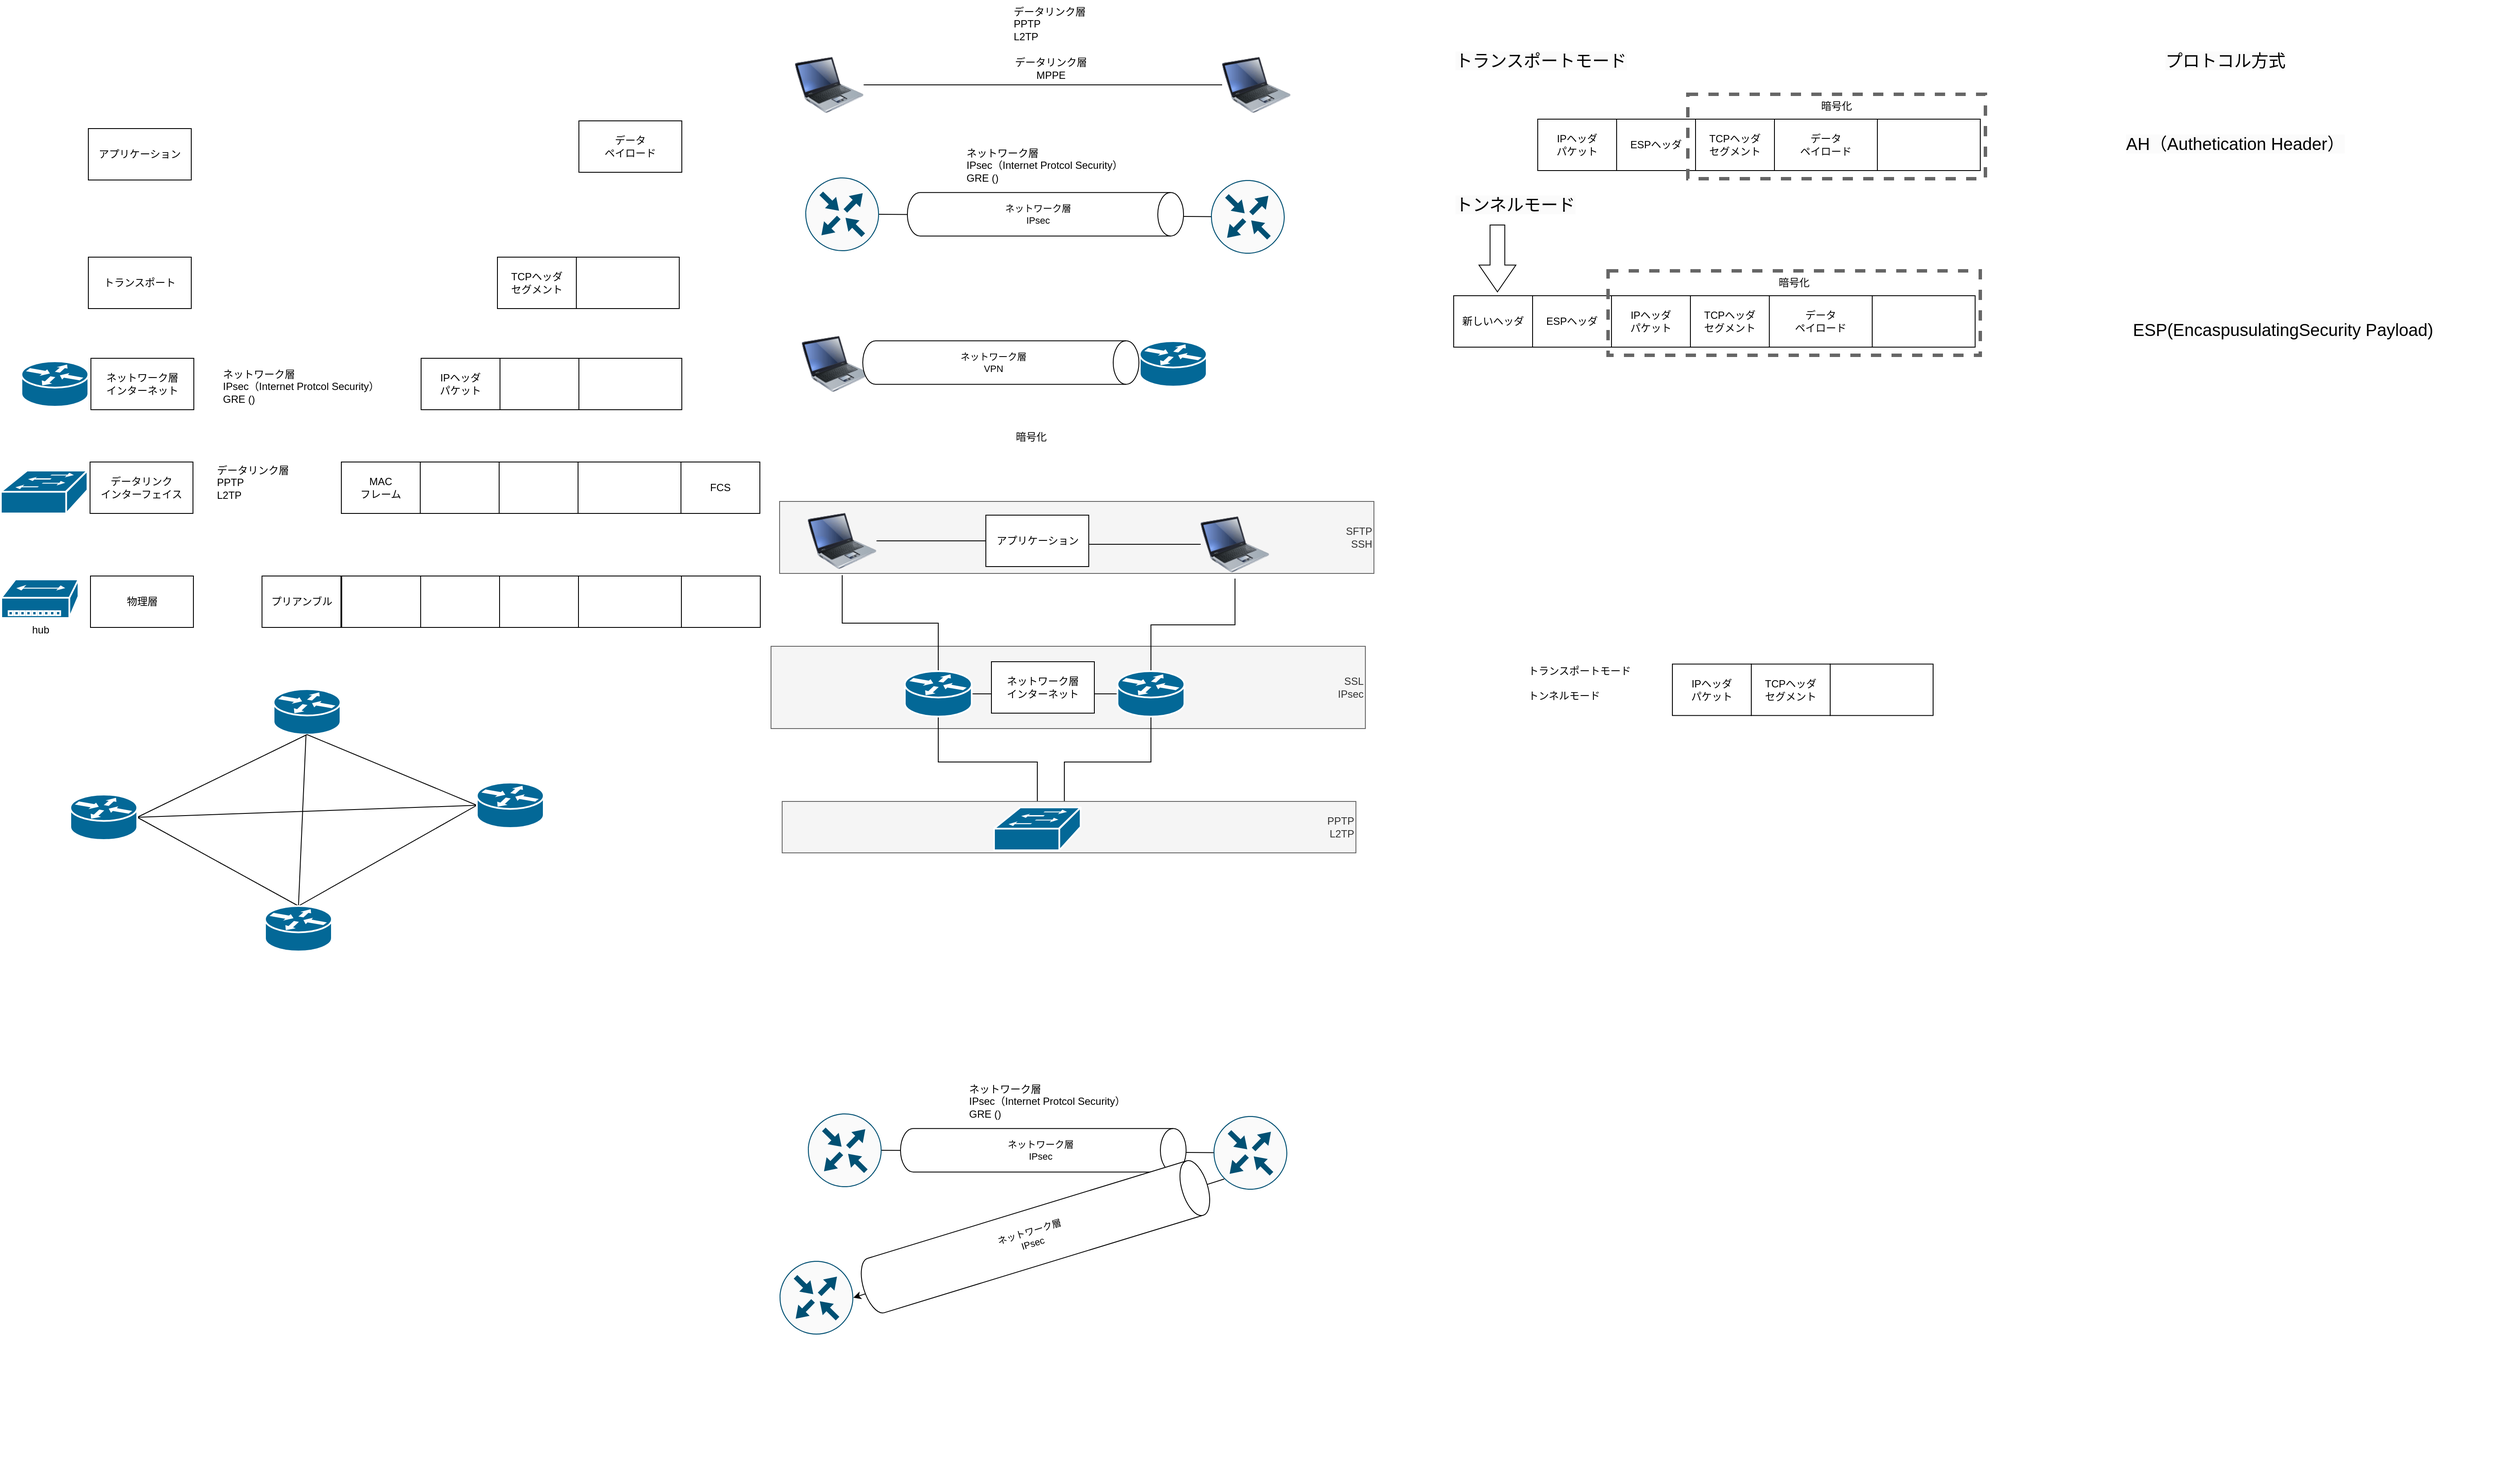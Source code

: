 <mxfile version="21.7.4" type="github">
  <diagram name="ページ1" id="dT8lKvFCBUrScKRdb4rl">
    <mxGraphModel dx="2842" dy="1043" grid="0" gridSize="10" guides="1" tooltips="1" connect="1" arrows="1" fold="1" page="1" pageScale="1" pageWidth="827" pageHeight="1169" math="0" shadow="0">
      <root>
        <mxCell id="0" />
        <mxCell id="1" parent="0" />
        <mxCell id="yY2GGmouGdZw-M5n04Jn-40" value="SFTP&lt;br&gt;SSH" style="whiteSpace=wrap;html=1;fillColor=#f5f5f5;fontColor=#333333;strokeColor=#666666;align=right;" parent="1" vertex="1">
          <mxGeometry x="113" y="607" width="693" height="84" as="geometry" />
        </mxCell>
        <mxCell id="yY2GGmouGdZw-M5n04Jn-41" value="SSL&lt;br&gt;IPsec" style="whiteSpace=wrap;html=1;align=right;fillColor=#f5f5f5;fontColor=#333333;strokeColor=#666666;" parent="1" vertex="1">
          <mxGeometry x="103" y="776" width="693" height="96" as="geometry" />
        </mxCell>
        <mxCell id="H7sqoX2Ojq_gLP6LzIEQ-5" style="rounded=0;orthogonalLoop=1;jettySize=auto;html=1;exitX=1;exitY=0.5;exitDx=0;exitDy=0;endArrow=none;endFill=0;" parent="1" source="H7sqoX2Ojq_gLP6LzIEQ-2" target="H7sqoX2Ojq_gLP6LzIEQ-3" edge="1">
          <mxGeometry relative="1" as="geometry" />
        </mxCell>
        <mxCell id="H7sqoX2Ojq_gLP6LzIEQ-2" value="" style="image;html=1;image=img/lib/clip_art/computers/Laptop_128x128.png" parent="1" vertex="1">
          <mxGeometry x="131" y="81" width="80" height="80" as="geometry" />
        </mxCell>
        <mxCell id="H7sqoX2Ojq_gLP6LzIEQ-3" value="" style="image;html=1;image=img/lib/clip_art/computers/Laptop_128x128.png" parent="1" vertex="1">
          <mxGeometry x="629" y="81" width="80" height="80" as="geometry" />
        </mxCell>
        <mxCell id="H7sqoX2Ojq_gLP6LzIEQ-10" style="edgeStyle=none;shape=connector;rounded=0;orthogonalLoop=1;jettySize=auto;html=1;exitX=1;exitY=0.5;exitDx=0;exitDy=0;exitPerimeter=0;labelBackgroundColor=default;strokeColor=default;fontFamily=Helvetica;fontSize=11;fontColor=default;endArrow=none;endFill=0;" parent="1" source="H7sqoX2Ojq_gLP6LzIEQ-7" target="H7sqoX2Ojq_gLP6LzIEQ-9" edge="1">
          <mxGeometry relative="1" as="geometry" />
        </mxCell>
        <mxCell id="H7sqoX2Ojq_gLP6LzIEQ-7" value="" style="sketch=0;points=[[0.5,0,0],[1,0.5,0],[0.5,1,0],[0,0.5,0],[0.145,0.145,0],[0.856,0.145,0],[0.855,0.856,0],[0.145,0.855,0]];verticalLabelPosition=bottom;html=1;verticalAlign=top;aspect=fixed;align=center;pointerEvents=1;shape=mxgraph.cisco19.rect;prIcon=router;fillColor=#FAFAFA;strokeColor=#005073;fontFamily=Helvetica;fontSize=11;fontColor=default;" parent="1" vertex="1">
          <mxGeometry x="143" y="229" width="86" height="86" as="geometry" />
        </mxCell>
        <mxCell id="H7sqoX2Ojq_gLP6LzIEQ-9" value="" style="sketch=0;points=[[0.5,0,0],[1,0.5,0],[0.5,1,0],[0,0.5,0],[0.145,0.145,0],[0.856,0.145,0],[0.855,0.856,0],[0.145,0.855,0]];verticalLabelPosition=bottom;html=1;verticalAlign=top;aspect=fixed;align=center;pointerEvents=1;shape=mxgraph.cisco19.rect;prIcon=router;fillColor=#FAFAFA;strokeColor=#005073;fontFamily=Helvetica;fontSize=11;fontColor=default;" parent="1" vertex="1">
          <mxGeometry x="616" y="232" width="86" height="86" as="geometry" />
        </mxCell>
        <mxCell id="6HCTai23pFKR4svxLffy-1" value="トランスポートモード&lt;br&gt;&lt;br&gt;トンネルモード&lt;br&gt;" style="text;html=1;align=left;verticalAlign=middle;resizable=0;points=[];autosize=1;strokeColor=none;fillColor=none;" parent="1" vertex="1">
          <mxGeometry x="984" y="791.25" width="138" height="55" as="geometry" />
        </mxCell>
        <mxCell id="6HCTai23pFKR4svxLffy-2" value="データリンク層&lt;br&gt;PPTP&lt;br&gt;L2TP" style="text;html=1;align=left;verticalAlign=middle;resizable=0;points=[];autosize=1;strokeColor=none;fillColor=none;" parent="1" vertex="1">
          <mxGeometry x="-545" y="557" width="102" height="55" as="geometry" />
        </mxCell>
        <mxCell id="6HCTai23pFKR4svxLffy-3" value="ネットワーク層&lt;br&gt;IPsec（Internet Protcol Security）&lt;br&gt;GRE ()" style="text;html=1;align=left;verticalAlign=middle;resizable=0;points=[];autosize=1;strokeColor=none;fillColor=none;" parent="1" vertex="1">
          <mxGeometry x="-538" y="445" width="200" height="55" as="geometry" />
        </mxCell>
        <mxCell id="6HCTai23pFKR4svxLffy-6" value="データリンク層&lt;br&gt;MPPE" style="text;html=1;align=center;verticalAlign=middle;resizable=0;points=[];autosize=1;strokeColor=none;fillColor=none;" parent="1" vertex="1">
          <mxGeometry x="378" y="81" width="102" height="41" as="geometry" />
        </mxCell>
        <mxCell id="6HCTai23pFKR4svxLffy-9" value="" style="group" parent="1" vertex="1" connectable="0">
          <mxGeometry x="287" y="242" width="272" height="60" as="geometry" />
        </mxCell>
        <mxCell id="6HCTai23pFKR4svxLffy-7" value="" style="shape=cylinder3;whiteSpace=wrap;html=1;boundedLbl=1;backgroundOutline=1;size=15;rotation=90;" parent="6HCTai23pFKR4svxLffy-9" vertex="1">
          <mxGeometry x="110.658" y="-131" width="50.683" height="322" as="geometry" />
        </mxCell>
        <mxCell id="6HCTai23pFKR4svxLffy-8" value="ネットワーク層&lt;br&gt;IPsec" style="edgeLabel;html=1;align=center;verticalAlign=middle;resizable=0;points=[];fontSize=11;fontFamily=Helvetica;fontColor=default;" parent="6HCTai23pFKR4svxLffy-9" vertex="1" connectable="0">
          <mxGeometry x="126.708" y="30" as="geometry" />
        </mxCell>
        <mxCell id="6HCTai23pFKR4svxLffy-10" value="" style="image;html=1;image=img/lib/clip_art/computers/Laptop_128x128.png" parent="1" vertex="1">
          <mxGeometry x="139" y="406.5" width="80" height="80" as="geometry" />
        </mxCell>
        <mxCell id="6HCTai23pFKR4svxLffy-14" value="" style="shape=mxgraph.cisco.routers.router;sketch=0;html=1;pointerEvents=1;dashed=0;fillColor=#036897;strokeColor=#ffffff;strokeWidth=2;verticalLabelPosition=bottom;verticalAlign=top;align=center;outlineConnect=0;fontFamily=Helvetica;fontSize=11;fontColor=default;" parent="1" vertex="1">
          <mxGeometry x="533" y="420" width="78" height="53" as="geometry" />
        </mxCell>
        <mxCell id="6HCTai23pFKR4svxLffy-16" value="" style="group" parent="1" vertex="1" connectable="0">
          <mxGeometry x="235" y="415" width="272" height="60" as="geometry" />
        </mxCell>
        <mxCell id="6HCTai23pFKR4svxLffy-17" value="" style="shape=cylinder3;whiteSpace=wrap;html=1;boundedLbl=1;backgroundOutline=1;size=15;rotation=90;" parent="6HCTai23pFKR4svxLffy-16" vertex="1">
          <mxGeometry x="110.658" y="-131" width="50.683" height="322" as="geometry" />
        </mxCell>
        <mxCell id="6HCTai23pFKR4svxLffy-18" value="ネットワーク層&lt;br&gt;VPN" style="edgeLabel;html=1;align=center;verticalAlign=middle;resizable=0;points=[];fontSize=11;fontFamily=Helvetica;fontColor=default;" parent="6HCTai23pFKR4svxLffy-16" vertex="1" connectable="0">
          <mxGeometry x="126.708" y="30" as="geometry" />
        </mxCell>
        <mxCell id="iN7foIdZGMYLOi0Fs2he-1" value="" style="shape=mxgraph.cisco.routers.router;sketch=0;html=1;pointerEvents=1;dashed=0;fillColor=#036897;strokeColor=#ffffff;strokeWidth=2;verticalLabelPosition=bottom;verticalAlign=top;align=center;outlineConnect=0;fontFamily=Helvetica;fontSize=11;fontColor=default;" parent="1" vertex="1">
          <mxGeometry x="-477" y="826" width="78" height="53" as="geometry" />
        </mxCell>
        <mxCell id="iN7foIdZGMYLOi0Fs2he-5" style="rounded=0;orthogonalLoop=1;jettySize=auto;html=1;exitX=1;exitY=0.5;exitDx=0;exitDy=0;exitPerimeter=0;endArrow=none;endFill=0;entryX=0.5;entryY=1;entryDx=0;entryDy=0;entryPerimeter=0;" parent="1" source="iN7foIdZGMYLOi0Fs2he-2" target="iN7foIdZGMYLOi0Fs2he-1" edge="1">
          <mxGeometry relative="1" as="geometry" />
        </mxCell>
        <mxCell id="iN7foIdZGMYLOi0Fs2he-7" style="edgeStyle=none;shape=connector;rounded=0;orthogonalLoop=1;jettySize=auto;html=1;exitX=1;exitY=0.5;exitDx=0;exitDy=0;exitPerimeter=0;entryX=0.5;entryY=0;entryDx=0;entryDy=0;entryPerimeter=0;labelBackgroundColor=default;strokeColor=default;fontFamily=Helvetica;fontSize=11;fontColor=default;endArrow=none;endFill=0;" parent="1" source="iN7foIdZGMYLOi0Fs2he-2" target="iN7foIdZGMYLOi0Fs2he-4" edge="1">
          <mxGeometry relative="1" as="geometry" />
        </mxCell>
        <mxCell id="iN7foIdZGMYLOi0Fs2he-9" style="edgeStyle=none;shape=connector;rounded=0;orthogonalLoop=1;jettySize=auto;html=1;exitX=1;exitY=0.5;exitDx=0;exitDy=0;exitPerimeter=0;entryX=0;entryY=0.5;entryDx=0;entryDy=0;entryPerimeter=0;labelBackgroundColor=default;strokeColor=default;fontFamily=Helvetica;fontSize=11;fontColor=default;endArrow=none;endFill=0;" parent="1" source="iN7foIdZGMYLOi0Fs2he-2" target="iN7foIdZGMYLOi0Fs2he-3" edge="1">
          <mxGeometry relative="1" as="geometry" />
        </mxCell>
        <mxCell id="iN7foIdZGMYLOi0Fs2he-2" value="" style="shape=mxgraph.cisco.routers.router;sketch=0;html=1;pointerEvents=1;dashed=0;fillColor=#036897;strokeColor=#ffffff;strokeWidth=2;verticalLabelPosition=bottom;verticalAlign=top;align=center;outlineConnect=0;fontFamily=Helvetica;fontSize=11;fontColor=default;" parent="1" vertex="1">
          <mxGeometry x="-714" y="949" width="78" height="53" as="geometry" />
        </mxCell>
        <mxCell id="iN7foIdZGMYLOi0Fs2he-10" style="edgeStyle=none;shape=connector;rounded=0;orthogonalLoop=1;jettySize=auto;html=1;exitX=0;exitY=0.5;exitDx=0;exitDy=0;exitPerimeter=0;entryX=0.5;entryY=1;entryDx=0;entryDy=0;entryPerimeter=0;labelBackgroundColor=default;strokeColor=default;fontFamily=Helvetica;fontSize=11;fontColor=default;endArrow=none;endFill=0;" parent="1" source="iN7foIdZGMYLOi0Fs2he-3" target="iN7foIdZGMYLOi0Fs2he-1" edge="1">
          <mxGeometry relative="1" as="geometry" />
        </mxCell>
        <mxCell id="iN7foIdZGMYLOi0Fs2he-11" style="edgeStyle=none;shape=connector;rounded=0;orthogonalLoop=1;jettySize=auto;html=1;exitX=0;exitY=0.5;exitDx=0;exitDy=0;exitPerimeter=0;entryX=0.5;entryY=0;entryDx=0;entryDy=0;entryPerimeter=0;labelBackgroundColor=default;strokeColor=default;fontFamily=Helvetica;fontSize=11;fontColor=default;endArrow=none;endFill=0;" parent="1" source="iN7foIdZGMYLOi0Fs2he-3" target="iN7foIdZGMYLOi0Fs2he-4" edge="1">
          <mxGeometry relative="1" as="geometry" />
        </mxCell>
        <mxCell id="iN7foIdZGMYLOi0Fs2he-3" value="" style="shape=mxgraph.cisco.routers.router;sketch=0;html=1;pointerEvents=1;dashed=0;fillColor=#036897;strokeColor=#ffffff;strokeWidth=2;verticalLabelPosition=bottom;verticalAlign=top;align=center;outlineConnect=0;fontFamily=Helvetica;fontSize=11;fontColor=default;" parent="1" vertex="1">
          <mxGeometry x="-240" y="935" width="78" height="53" as="geometry" />
        </mxCell>
        <mxCell id="iN7foIdZGMYLOi0Fs2he-12" style="edgeStyle=none;shape=connector;rounded=0;orthogonalLoop=1;jettySize=auto;html=1;exitX=0.5;exitY=0;exitDx=0;exitDy=0;exitPerimeter=0;labelBackgroundColor=default;strokeColor=default;fontFamily=Helvetica;fontSize=11;fontColor=default;endArrow=none;endFill=0;" parent="1" source="iN7foIdZGMYLOi0Fs2he-4" target="iN7foIdZGMYLOi0Fs2he-1" edge="1">
          <mxGeometry relative="1" as="geometry" />
        </mxCell>
        <mxCell id="iN7foIdZGMYLOi0Fs2he-4" value="" style="shape=mxgraph.cisco.routers.router;sketch=0;html=1;pointerEvents=1;dashed=0;fillColor=#036897;strokeColor=#ffffff;strokeWidth=2;verticalLabelPosition=bottom;verticalAlign=top;align=center;outlineConnect=0;fontFamily=Helvetica;fontSize=11;fontColor=default;" parent="1" vertex="1">
          <mxGeometry x="-487" y="1079" width="78" height="53" as="geometry" />
        </mxCell>
        <mxCell id="yY2GGmouGdZw-M5n04Jn-1" value="暗号化" style="text;html=1;align=center;verticalAlign=middle;resizable=0;points=[];autosize=1;strokeColor=none;fillColor=none;" parent="1" vertex="1">
          <mxGeometry x="379" y="519" width="54" height="26" as="geometry" />
        </mxCell>
        <mxCell id="yY2GGmouGdZw-M5n04Jn-2" value="データ&lt;br&gt;ペイロード" style="whiteSpace=wrap;html=1;" parent="1" vertex="1">
          <mxGeometry x="-121" y="163" width="120" height="60" as="geometry" />
        </mxCell>
        <mxCell id="yY2GGmouGdZw-M5n04Jn-3" value="" style="whiteSpace=wrap;html=1;" parent="1" vertex="1">
          <mxGeometry x="-124" y="322" width="120" height="60" as="geometry" />
        </mxCell>
        <mxCell id="yY2GGmouGdZw-M5n04Jn-4" value="TCPヘッダ&lt;br&gt;セグメント" style="whiteSpace=wrap;html=1;" parent="1" vertex="1">
          <mxGeometry x="-216" y="322" width="92" height="60" as="geometry" />
        </mxCell>
        <mxCell id="yY2GGmouGdZw-M5n04Jn-5" value="" style="whiteSpace=wrap;html=1;" parent="1" vertex="1">
          <mxGeometry x="-213" y="440" width="92" height="60" as="geometry" />
        </mxCell>
        <mxCell id="yY2GGmouGdZw-M5n04Jn-6" value="" style="whiteSpace=wrap;html=1;" parent="1" vertex="1">
          <mxGeometry x="-121" y="440" width="120" height="60" as="geometry" />
        </mxCell>
        <mxCell id="yY2GGmouGdZw-M5n04Jn-7" value="IPヘッダ&lt;br&gt;パケット" style="whiteSpace=wrap;html=1;" parent="1" vertex="1">
          <mxGeometry x="-305" y="440" width="92" height="60" as="geometry" />
        </mxCell>
        <mxCell id="yY2GGmouGdZw-M5n04Jn-8" value="" style="whiteSpace=wrap;html=1;" parent="1" vertex="1">
          <mxGeometry x="-122" y="561" width="120" height="60" as="geometry" />
        </mxCell>
        <mxCell id="yY2GGmouGdZw-M5n04Jn-9" value="" style="whiteSpace=wrap;html=1;" parent="1" vertex="1">
          <mxGeometry x="-214" y="561" width="92" height="60" as="geometry" />
        </mxCell>
        <mxCell id="yY2GGmouGdZw-M5n04Jn-10" value="" style="whiteSpace=wrap;html=1;" parent="1" vertex="1">
          <mxGeometry x="-306" y="561" width="92" height="60" as="geometry" />
        </mxCell>
        <mxCell id="yY2GGmouGdZw-M5n04Jn-11" value="FCS" style="whiteSpace=wrap;html=1;" parent="1" vertex="1">
          <mxGeometry x="-2" y="561" width="92" height="60" as="geometry" />
        </mxCell>
        <mxCell id="yY2GGmouGdZw-M5n04Jn-12" value="アプリケーション" style="whiteSpace=wrap;html=1;" parent="1" vertex="1">
          <mxGeometry x="-693" y="172" width="120" height="60" as="geometry" />
        </mxCell>
        <mxCell id="yY2GGmouGdZw-M5n04Jn-13" value="トランスポート" style="whiteSpace=wrap;html=1;" parent="1" vertex="1">
          <mxGeometry x="-693" y="322" width="120" height="60" as="geometry" />
        </mxCell>
        <mxCell id="yY2GGmouGdZw-M5n04Jn-14" value="ネットワーク層&lt;br&gt;インターネット" style="whiteSpace=wrap;html=1;" parent="1" vertex="1">
          <mxGeometry x="-690" y="440" width="120" height="60" as="geometry" />
        </mxCell>
        <mxCell id="yY2GGmouGdZw-M5n04Jn-15" value="データリンク&lt;br&gt;インターフェイス" style="whiteSpace=wrap;html=1;" parent="1" vertex="1">
          <mxGeometry x="-691" y="561" width="120" height="60" as="geometry" />
        </mxCell>
        <mxCell id="yY2GGmouGdZw-M5n04Jn-16" value="" style="shape=mxgraph.cisco.routers.router;sketch=0;html=1;pointerEvents=1;dashed=0;fillColor=#036897;strokeColor=#ffffff;strokeWidth=2;verticalLabelPosition=bottom;verticalAlign=top;align=center;outlineConnect=0;fontFamily=Helvetica;fontSize=11;fontColor=default;" parent="1" vertex="1">
          <mxGeometry x="-771" y="443.5" width="78" height="53" as="geometry" />
        </mxCell>
        <mxCell id="yY2GGmouGdZw-M5n04Jn-17" value="" style="shape=mxgraph.cisco.switches.workgroup_switch;sketch=0;html=1;pointerEvents=1;dashed=0;fillColor=#036897;strokeColor=#ffffff;strokeWidth=2;verticalLabelPosition=bottom;verticalAlign=top;align=center;outlineConnect=0;fontFamily=Helvetica;fontSize=11;fontColor=default;" parent="1" vertex="1">
          <mxGeometry x="-795" y="571" width="101" height="50" as="geometry" />
        </mxCell>
        <mxCell id="yY2GGmouGdZw-M5n04Jn-18" value="MAC&lt;br&gt;フレーム" style="whiteSpace=wrap;html=1;" parent="1" vertex="1">
          <mxGeometry x="-398" y="561" width="92" height="60" as="geometry" />
        </mxCell>
        <mxCell id="yY2GGmouGdZw-M5n04Jn-19" value="" style="whiteSpace=wrap;html=1;" parent="1" vertex="1">
          <mxGeometry x="-1.5" y="694" width="92" height="60" as="geometry" />
        </mxCell>
        <mxCell id="yY2GGmouGdZw-M5n04Jn-20" value="物理層" style="whiteSpace=wrap;html=1;" parent="1" vertex="1">
          <mxGeometry x="-690.5" y="694" width="120" height="60" as="geometry" />
        </mxCell>
        <mxCell id="yY2GGmouGdZw-M5n04Jn-21" value="" style="whiteSpace=wrap;html=1;" parent="1" vertex="1">
          <mxGeometry x="-397.5" y="694" width="92" height="60" as="geometry" />
        </mxCell>
        <mxCell id="yY2GGmouGdZw-M5n04Jn-22" value="" style="whiteSpace=wrap;html=1;" parent="1" vertex="1">
          <mxGeometry x="-121.5" y="694" width="120" height="60" as="geometry" />
        </mxCell>
        <mxCell id="yY2GGmouGdZw-M5n04Jn-23" value="" style="whiteSpace=wrap;html=1;" parent="1" vertex="1">
          <mxGeometry x="-213.5" y="694" width="92" height="60" as="geometry" />
        </mxCell>
        <mxCell id="yY2GGmouGdZw-M5n04Jn-24" value="" style="whiteSpace=wrap;html=1;" parent="1" vertex="1">
          <mxGeometry x="-305.5" y="694" width="92" height="60" as="geometry" />
        </mxCell>
        <mxCell id="yY2GGmouGdZw-M5n04Jn-25" value="プリアンブル" style="whiteSpace=wrap;html=1;" parent="1" vertex="1">
          <mxGeometry x="-490.5" y="694" width="92" height="60" as="geometry" />
        </mxCell>
        <mxCell id="yY2GGmouGdZw-M5n04Jn-26" value="hub" style="shape=mxgraph.cisco.hubs_and_gateways.small_hub;sketch=0;html=1;pointerEvents=1;dashed=0;fillColor=#036897;strokeColor=#ffffff;strokeWidth=2;verticalLabelPosition=bottom;verticalAlign=top;align=center;outlineConnect=0;" parent="1" vertex="1">
          <mxGeometry x="-794.5" y="698" width="90" height="45" as="geometry" />
        </mxCell>
        <mxCell id="yY2GGmouGdZw-M5n04Jn-33" style="edgeStyle=orthogonalEdgeStyle;rounded=0;orthogonalLoop=1;jettySize=auto;html=1;exitX=1;exitY=0.5;exitDx=0;exitDy=0;entryX=0;entryY=0.5;entryDx=0;entryDy=0;endArrow=none;endFill=0;" parent="1" source="yY2GGmouGdZw-M5n04Jn-27" target="yY2GGmouGdZw-M5n04Jn-32" edge="1">
          <mxGeometry relative="1" as="geometry" />
        </mxCell>
        <mxCell id="yY2GGmouGdZw-M5n04Jn-34" style="edgeStyle=orthogonalEdgeStyle;shape=connector;rounded=0;orthogonalLoop=1;jettySize=auto;html=1;exitX=0.5;exitY=1;exitDx=0;exitDy=0;entryX=0.5;entryY=0;entryDx=0;entryDy=0;entryPerimeter=0;labelBackgroundColor=default;strokeColor=default;fontFamily=Helvetica;fontSize=11;fontColor=default;endArrow=none;endFill=0;" parent="1" source="yY2GGmouGdZw-M5n04Jn-27" target="yY2GGmouGdZw-M5n04Jn-28" edge="1">
          <mxGeometry relative="1" as="geometry" />
        </mxCell>
        <mxCell id="yY2GGmouGdZw-M5n04Jn-27" value="" style="image;html=1;image=img/lib/clip_art/computers/Laptop_128x128.png" parent="1" vertex="1">
          <mxGeometry x="146" y="613" width="80" height="80" as="geometry" />
        </mxCell>
        <mxCell id="yY2GGmouGdZw-M5n04Jn-36" style="edgeStyle=orthogonalEdgeStyle;shape=connector;rounded=0;orthogonalLoop=1;jettySize=auto;html=1;exitX=1;exitY=0.5;exitDx=0;exitDy=0;exitPerimeter=0;labelBackgroundColor=default;strokeColor=default;fontFamily=Helvetica;fontSize=11;fontColor=default;endArrow=none;endFill=0;" parent="1" source="yY2GGmouGdZw-M5n04Jn-28" target="yY2GGmouGdZw-M5n04Jn-35" edge="1">
          <mxGeometry relative="1" as="geometry" />
        </mxCell>
        <mxCell id="yY2GGmouGdZw-M5n04Jn-48" style="edgeStyle=orthogonalEdgeStyle;shape=connector;rounded=0;orthogonalLoop=1;jettySize=auto;html=1;exitX=0.5;exitY=1;exitDx=0;exitDy=0;exitPerimeter=0;labelBackgroundColor=default;strokeColor=default;fontFamily=Helvetica;fontSize=11;fontColor=default;endArrow=none;endFill=0;" parent="1" source="yY2GGmouGdZw-M5n04Jn-28" target="yY2GGmouGdZw-M5n04Jn-42" edge="1">
          <mxGeometry relative="1" as="geometry" />
        </mxCell>
        <mxCell id="yY2GGmouGdZw-M5n04Jn-28" value="" style="shape=mxgraph.cisco.routers.router;sketch=0;html=1;pointerEvents=1;dashed=0;fillColor=#036897;strokeColor=#ffffff;strokeWidth=2;verticalLabelPosition=bottom;verticalAlign=top;align=center;outlineConnect=0;fontFamily=Helvetica;fontSize=11;fontColor=default;" parent="1" vertex="1">
          <mxGeometry x="259" y="805" width="78" height="53" as="geometry" />
        </mxCell>
        <mxCell id="yY2GGmouGdZw-M5n04Jn-29" value="アプリケーション" style="whiteSpace=wrap;html=1;" parent="1" vertex="1">
          <mxGeometry x="353.5" y="623" width="120" height="60" as="geometry" />
        </mxCell>
        <mxCell id="yY2GGmouGdZw-M5n04Jn-37" style="edgeStyle=orthogonalEdgeStyle;shape=connector;rounded=0;orthogonalLoop=1;jettySize=auto;html=1;exitX=0.5;exitY=1;exitDx=0;exitDy=0;labelBackgroundColor=default;strokeColor=default;fontFamily=Helvetica;fontSize=11;fontColor=default;endArrow=none;endFill=0;" parent="1" source="yY2GGmouGdZw-M5n04Jn-32" target="yY2GGmouGdZw-M5n04Jn-35" edge="1">
          <mxGeometry relative="1" as="geometry" />
        </mxCell>
        <mxCell id="yY2GGmouGdZw-M5n04Jn-32" value="" style="image;html=1;image=img/lib/clip_art/computers/Laptop_128x128.png" parent="1" vertex="1">
          <mxGeometry x="604" y="617" width="80" height="80" as="geometry" />
        </mxCell>
        <mxCell id="yY2GGmouGdZw-M5n04Jn-47" style="edgeStyle=orthogonalEdgeStyle;shape=connector;rounded=0;orthogonalLoop=1;jettySize=auto;html=1;exitX=0.5;exitY=1;exitDx=0;exitDy=0;exitPerimeter=0;entryX=1;entryY=0;entryDx=0;entryDy=0;entryPerimeter=0;labelBackgroundColor=default;strokeColor=default;fontFamily=Helvetica;fontSize=11;fontColor=default;endArrow=none;endFill=0;" parent="1" source="yY2GGmouGdZw-M5n04Jn-35" target="yY2GGmouGdZw-M5n04Jn-42" edge="1">
          <mxGeometry relative="1" as="geometry">
            <Array as="points">
              <mxPoint x="546" y="911" />
              <mxPoint x="445" y="911" />
              <mxPoint x="445" y="964" />
            </Array>
          </mxGeometry>
        </mxCell>
        <mxCell id="yY2GGmouGdZw-M5n04Jn-35" value="" style="shape=mxgraph.cisco.routers.router;sketch=0;html=1;pointerEvents=1;dashed=0;fillColor=#036897;strokeColor=#ffffff;strokeWidth=2;verticalLabelPosition=bottom;verticalAlign=top;align=center;outlineConnect=0;fontFamily=Helvetica;fontSize=11;fontColor=default;" parent="1" vertex="1">
          <mxGeometry x="507" y="805" width="78" height="53" as="geometry" />
        </mxCell>
        <mxCell id="yY2GGmouGdZw-M5n04Jn-38" value="ネットワーク層&lt;br&gt;インターネット" style="whiteSpace=wrap;html=1;" parent="1" vertex="1">
          <mxGeometry x="360" y="794" width="120" height="60" as="geometry" />
        </mxCell>
        <mxCell id="yY2GGmouGdZw-M5n04Jn-39" value="PPTP&lt;br&gt;L2TP" style="whiteSpace=wrap;html=1;align=right;fillColor=#f5f5f5;fontColor=#333333;strokeColor=#666666;" parent="1" vertex="1">
          <mxGeometry x="116" y="957" width="669" height="60" as="geometry" />
        </mxCell>
        <mxCell id="yY2GGmouGdZw-M5n04Jn-42" value="" style="shape=mxgraph.cisco.switches.workgroup_switch;sketch=0;html=1;pointerEvents=1;dashed=0;fillColor=#036897;strokeColor=#ffffff;strokeWidth=2;verticalLabelPosition=bottom;verticalAlign=top;align=center;outlineConnect=0;fontFamily=Helvetica;fontSize=11;fontColor=default;" parent="1" vertex="1">
          <mxGeometry x="363" y="964" width="101" height="50" as="geometry" />
        </mxCell>
        <mxCell id="kiuYkO8eHHvAf3UtzUh4-1" value="TCPヘッダ&lt;br style=&quot;border-color: var(--border-color);&quot;&gt;セグメント" style="whiteSpace=wrap;html=1;" parent="1" vertex="1">
          <mxGeometry x="1246" y="796.75" width="92" height="60" as="geometry" />
        </mxCell>
        <mxCell id="kiuYkO8eHHvAf3UtzUh4-2" value="" style="whiteSpace=wrap;html=1;" parent="1" vertex="1">
          <mxGeometry x="1338" y="796.75" width="120" height="60" as="geometry" />
        </mxCell>
        <mxCell id="kiuYkO8eHHvAf3UtzUh4-3" value="IPヘッダ&lt;br&gt;パケット" style="whiteSpace=wrap;html=1;" parent="1" vertex="1">
          <mxGeometry x="1154" y="796.75" width="92" height="60" as="geometry" />
        </mxCell>
        <mxCell id="kiuYkO8eHHvAf3UtzUh4-4" value="&lt;span style=&quot;color: rgb(0, 0, 0); font-family: Helvetica; font-size: 20px; font-style: normal; font-variant-ligatures: normal; font-variant-caps: normal; font-weight: 400; letter-spacing: normal; orphans: 2; text-align: left; text-indent: 0px; text-transform: none; widows: 2; word-spacing: 0px; -webkit-text-stroke-width: 0px; background-color: rgb(251, 251, 251); text-decoration-thickness: initial; text-decoration-style: initial; text-decoration-color: initial; float: none; display: inline !important;&quot;&gt;トランスポートモード&lt;/span&gt;&lt;br style=&quot;border-color: var(--border-color); color: rgb(0, 0, 0); font-family: Helvetica; font-size: 20px; font-style: normal; font-variant-ligatures: normal; font-variant-caps: normal; font-weight: 400; letter-spacing: normal; orphans: 2; text-align: left; text-indent: 0px; text-transform: none; widows: 2; word-spacing: 0px; -webkit-text-stroke-width: 0px; background-color: rgb(251, 251, 251); text-decoration-thickness: initial; text-decoration-style: initial; text-decoration-color: initial;&quot;&gt;" style="text;whiteSpace=wrap;html=1;fontSize=20;" parent="1" vertex="1">
          <mxGeometry x="899" y="74" width="227.49" height="39.42" as="geometry" />
        </mxCell>
        <mxCell id="kiuYkO8eHHvAf3UtzUh4-5" value="データリンク層&lt;br&gt;PPTP&lt;br&gt;L2TP" style="text;html=1;align=left;verticalAlign=middle;resizable=0;points=[];autosize=1;strokeColor=none;fillColor=none;" parent="1" vertex="1">
          <mxGeometry x="384" y="22" width="102" height="55" as="geometry" />
        </mxCell>
        <mxCell id="kiuYkO8eHHvAf3UtzUh4-7" value="ネットワーク層&lt;br&gt;IPsec（Internet Protcol Security）&lt;br&gt;GRE ()" style="text;html=1;align=left;verticalAlign=middle;resizable=0;points=[];autosize=1;strokeColor=none;fillColor=none;" parent="1" vertex="1">
          <mxGeometry x="329" y="187" width="200" height="55" as="geometry" />
        </mxCell>
        <mxCell id="kiuYkO8eHHvAf3UtzUh4-8" value="TCPヘッダ&lt;br style=&quot;border-color: var(--border-color);&quot;&gt;セグメント" style="whiteSpace=wrap;html=1;" parent="1" vertex="1">
          <mxGeometry x="1181" y="161" width="92" height="60" as="geometry" />
        </mxCell>
        <mxCell id="kiuYkO8eHHvAf3UtzUh4-9" value="データ&lt;br style=&quot;border-color: var(--border-color);&quot;&gt;ペイロード" style="whiteSpace=wrap;html=1;" parent="1" vertex="1">
          <mxGeometry x="1273" y="161" width="120" height="60" as="geometry" />
        </mxCell>
        <mxCell id="kiuYkO8eHHvAf3UtzUh4-10" value="IPヘッダ&lt;br&gt;パケット" style="whiteSpace=wrap;html=1;" parent="1" vertex="1">
          <mxGeometry x="997" y="161" width="92" height="60" as="geometry" />
        </mxCell>
        <mxCell id="kiuYkO8eHHvAf3UtzUh4-12" value="" style="whiteSpace=wrap;html=1;" parent="1" vertex="1">
          <mxGeometry x="1393" y="161" width="120" height="60" as="geometry" />
        </mxCell>
        <mxCell id="kiuYkO8eHHvAf3UtzUh4-15" value="ESPヘッダ" style="whiteSpace=wrap;html=1;" parent="1" vertex="1">
          <mxGeometry x="1089" y="161" width="92" height="60" as="geometry" />
        </mxCell>
        <mxCell id="kiuYkO8eHHvAf3UtzUh4-16" value="暗号化" style="whiteSpace=wrap;html=1;dashed=1;fillColor=none;strokeWidth=4;verticalAlign=top;strokeColor=#666666;" parent="1" vertex="1">
          <mxGeometry x="1172" y="132" width="347" height="98.5" as="geometry" />
        </mxCell>
        <mxCell id="kiuYkO8eHHvAf3UtzUh4-17" value="&lt;span style=&quot;color: rgb(0, 0, 0); font-family: Helvetica; font-size: 20px; font-style: normal; font-variant-ligatures: normal; font-variant-caps: normal; font-weight: 400; letter-spacing: normal; orphans: 2; text-align: left; text-indent: 0px; text-transform: none; widows: 2; word-spacing: 0px; -webkit-text-stroke-width: 0px; background-color: rgb(251, 251, 251); text-decoration-thickness: initial; text-decoration-style: initial; text-decoration-color: initial; float: none; display: inline !important;&quot;&gt;トンネルモード&lt;/span&gt;" style="text;whiteSpace=wrap;html=1;fontSize=20;" parent="1" vertex="1">
          <mxGeometry x="899" y="242" width="227.49" height="39.42" as="geometry" />
        </mxCell>
        <mxCell id="kiuYkO8eHHvAf3UtzUh4-18" value="TCPヘッダ&lt;br style=&quot;border-color: var(--border-color);&quot;&gt;セグメント" style="whiteSpace=wrap;html=1;" parent="1" vertex="1">
          <mxGeometry x="1175" y="367" width="92" height="60" as="geometry" />
        </mxCell>
        <mxCell id="kiuYkO8eHHvAf3UtzUh4-19" value="データ&lt;br style=&quot;border-color: var(--border-color);&quot;&gt;ペイロード" style="whiteSpace=wrap;html=1;" parent="1" vertex="1">
          <mxGeometry x="1267" y="367" width="120" height="60" as="geometry" />
        </mxCell>
        <mxCell id="kiuYkO8eHHvAf3UtzUh4-20" value="IPヘッダ&lt;br&gt;パケット" style="whiteSpace=wrap;html=1;" parent="1" vertex="1">
          <mxGeometry x="1083" y="367" width="92" height="60" as="geometry" />
        </mxCell>
        <mxCell id="kiuYkO8eHHvAf3UtzUh4-21" value="" style="whiteSpace=wrap;html=1;" parent="1" vertex="1">
          <mxGeometry x="1387" y="367" width="120" height="60" as="geometry" />
        </mxCell>
        <mxCell id="kiuYkO8eHHvAf3UtzUh4-22" value="ESPヘッダ" style="whiteSpace=wrap;html=1;" parent="1" vertex="1">
          <mxGeometry x="991" y="367" width="92" height="60" as="geometry" />
        </mxCell>
        <mxCell id="kiuYkO8eHHvAf3UtzUh4-23" value="暗号化" style="whiteSpace=wrap;html=1;dashed=1;fillColor=none;strokeWidth=4;verticalAlign=top;strokeColor=#666666;" parent="1" vertex="1">
          <mxGeometry x="1079" y="338" width="434" height="98.5" as="geometry" />
        </mxCell>
        <mxCell id="kiuYkO8eHHvAf3UtzUh4-24" value="新しいヘッダ" style="whiteSpace=wrap;html=1;" parent="1" vertex="1">
          <mxGeometry x="899" y="367" width="92" height="60" as="geometry" />
        </mxCell>
        <mxCell id="kiuYkO8eHHvAf3UtzUh4-25" value="" style="shape=singleArrow;whiteSpace=wrap;html=1;arrowWidth=0.4;arrowSize=0.4;rotation=90;" parent="1" vertex="1">
          <mxGeometry x="911" y="302" width="78" height="43" as="geometry" />
        </mxCell>
        <mxCell id="kiuYkO8eHHvAf3UtzUh4-27" value="&lt;span style=&quot;color: rgb(0, 0, 0); font-family: Helvetica; font-size: 20px; font-style: normal; font-variant-ligatures: normal; font-variant-caps: normal; font-weight: 400; letter-spacing: normal; orphans: 2; text-align: left; text-indent: 0px; text-transform: none; widows: 2; word-spacing: 0px; -webkit-text-stroke-width: 0px; background-color: rgb(251, 251, 251); text-decoration-thickness: initial; text-decoration-style: initial; text-decoration-color: initial; float: none; display: inline !important;&quot;&gt;プロトコル方式&lt;/span&gt;" style="text;whiteSpace=wrap;html=1;fontSize=20;" parent="1" vertex="1">
          <mxGeometry x="1727" y="74" width="227.49" height="39.42" as="geometry" />
        </mxCell>
        <mxCell id="kiuYkO8eHHvAf3UtzUh4-28" value="&lt;span style=&quot;color: rgb(0, 0, 0); font-family: Helvetica; font-size: 20px; font-style: normal; font-variant-ligatures: normal; font-variant-caps: normal; font-weight: 400; letter-spacing: normal; orphans: 2; text-align: left; text-indent: 0px; text-transform: none; widows: 2; word-spacing: 0px; -webkit-text-stroke-width: 0px; background-color: rgb(251, 251, 251); text-decoration-thickness: initial; text-decoration-style: initial; text-decoration-color: initial; float: none; display: inline !important;&quot;&gt;AH（Authetication Header）&lt;/span&gt;" style="text;whiteSpace=wrap;html=1;fontSize=20;" parent="1" vertex="1">
          <mxGeometry x="1681" y="171.29" width="429" height="39.42" as="geometry" />
        </mxCell>
        <mxCell id="kiuYkO8eHHvAf3UtzUh4-30" value="&lt;span style=&quot;color: rgb(0, 0, 0); font-family: Helvetica; font-size: 20px; font-style: normal; font-variant-ligatures: normal; font-variant-caps: normal; font-weight: 400; letter-spacing: normal; orphans: 2; text-align: left; text-indent: 0px; text-transform: none; widows: 2; word-spacing: 0px; -webkit-text-stroke-width: 0px; background-color: rgb(251, 251, 251); text-decoration-thickness: initial; text-decoration-style: initial; text-decoration-color: initial; float: none; display: inline !important;&quot;&gt;ESP(EncaspusulatingSecurity Payload)&lt;br&gt;&lt;br&gt;&lt;/span&gt;" style="text;whiteSpace=wrap;html=1;fontSize=20;" parent="1" vertex="1">
          <mxGeometry x="1689" y="387.58" width="429" height="39.42" as="geometry" />
        </mxCell>
        <mxCell id="uGY6Ry9jpBPdMxRi9jqr-11" style="edgeStyle=none;shape=connector;rounded=0;orthogonalLoop=1;jettySize=auto;html=1;exitX=1;exitY=0.5;exitDx=0;exitDy=0;exitPerimeter=0;labelBackgroundColor=default;strokeColor=default;fontFamily=Helvetica;fontSize=11;fontColor=default;endArrow=none;endFill=0;" edge="1" parent="1" source="uGY6Ry9jpBPdMxRi9jqr-12" target="uGY6Ry9jpBPdMxRi9jqr-13">
          <mxGeometry relative="1" as="geometry" />
        </mxCell>
        <mxCell id="uGY6Ry9jpBPdMxRi9jqr-12" value="" style="sketch=0;points=[[0.5,0,0],[1,0.5,0],[0.5,1,0],[0,0.5,0],[0.145,0.145,0],[0.856,0.145,0],[0.855,0.856,0],[0.145,0.855,0]];verticalLabelPosition=bottom;html=1;verticalAlign=top;aspect=fixed;align=center;pointerEvents=1;shape=mxgraph.cisco19.rect;prIcon=router;fillColor=#FAFAFA;strokeColor=#005073;fontFamily=Helvetica;fontSize=11;fontColor=default;" vertex="1" parent="1">
          <mxGeometry x="146" y="1321" width="86" height="86" as="geometry" />
        </mxCell>
        <mxCell id="uGY6Ry9jpBPdMxRi9jqr-24" style="rounded=0;orthogonalLoop=1;jettySize=auto;html=1;exitX=0.145;exitY=0.855;exitDx=0;exitDy=0;exitPerimeter=0;entryX=1;entryY=0.5;entryDx=0;entryDy=0;entryPerimeter=0;" edge="1" parent="1" source="uGY6Ry9jpBPdMxRi9jqr-13" target="uGY6Ry9jpBPdMxRi9jqr-18">
          <mxGeometry relative="1" as="geometry" />
        </mxCell>
        <mxCell id="uGY6Ry9jpBPdMxRi9jqr-13" value="" style="sketch=0;points=[[0.5,0,0],[1,0.5,0],[0.5,1,0],[0,0.5,0],[0.145,0.145,0],[0.856,0.145,0],[0.855,0.856,0],[0.145,0.855,0]];verticalLabelPosition=bottom;html=1;verticalAlign=top;aspect=fixed;align=center;pointerEvents=1;shape=mxgraph.cisco19.rect;prIcon=router;fillColor=#FAFAFA;strokeColor=#005073;fontFamily=Helvetica;fontSize=11;fontColor=default;" vertex="1" parent="1">
          <mxGeometry x="619" y="1324" width="86" height="86" as="geometry" />
        </mxCell>
        <mxCell id="uGY6Ry9jpBPdMxRi9jqr-14" value="" style="group" vertex="1" connectable="0" parent="1">
          <mxGeometry x="290" y="1334" width="323" height="370.18" as="geometry" />
        </mxCell>
        <mxCell id="uGY6Ry9jpBPdMxRi9jqr-15" value="" style="shape=cylinder3;whiteSpace=wrap;html=1;boundedLbl=1;backgroundOutline=1;size=15;rotation=90;" vertex="1" parent="uGY6Ry9jpBPdMxRi9jqr-14">
          <mxGeometry x="105.16" y="-136.5" width="50.68" height="333" as="geometry" />
        </mxCell>
        <mxCell id="uGY6Ry9jpBPdMxRi9jqr-16" value="ネットワーク層&lt;br&gt;IPsec" style="edgeLabel;html=1;align=center;verticalAlign=middle;resizable=0;points=[];fontSize=11;fontFamily=Helvetica;fontColor=default;" vertex="1" connectable="0" parent="uGY6Ry9jpBPdMxRi9jqr-14">
          <mxGeometry x="126.708" y="30" as="geometry" />
        </mxCell>
        <mxCell id="uGY6Ry9jpBPdMxRi9jqr-19" value="" style="group;rotation=-17;" vertex="1" connectable="0" parent="uGY6Ry9jpBPdMxRi9jqr-14">
          <mxGeometry x="-35.8" y="104.42" width="356" height="247" as="geometry" />
        </mxCell>
        <mxCell id="uGY6Ry9jpBPdMxRi9jqr-20" value="" style="shape=cylinder3;whiteSpace=wrap;html=1;boundedLbl=1;backgroundOutline=1;size=15;rotation=73;" vertex="1" parent="uGY6Ry9jpBPdMxRi9jqr-19">
          <mxGeometry x="124" y="-182.805" width="66.331" height="418.58" as="geometry" />
        </mxCell>
        <mxCell id="uGY6Ry9jpBPdMxRi9jqr-21" value="ネットワーク層&lt;br&gt;IPsec" style="edgeLabel;html=1;align=center;verticalAlign=middle;resizable=0;points=[];fontSize=11;fontFamily=Helvetica;fontColor=default;rotation=-17;" vertex="1" connectable="0" parent="uGY6Ry9jpBPdMxRi9jqr-19">
          <mxGeometry x="151" y="27.838" as="geometry" />
        </mxCell>
        <mxCell id="uGY6Ry9jpBPdMxRi9jqr-17" value="ネットワーク層&lt;br&gt;IPsec（Internet Protcol Security）&lt;br&gt;GRE ()" style="text;html=1;align=left;verticalAlign=middle;resizable=0;points=[];autosize=1;strokeColor=none;fillColor=none;" vertex="1" parent="1">
          <mxGeometry x="332" y="1279" width="200" height="55" as="geometry" />
        </mxCell>
        <mxCell id="uGY6Ry9jpBPdMxRi9jqr-18" value="" style="sketch=0;points=[[0.5,0,0],[1,0.5,0],[0.5,1,0],[0,0.5,0],[0.145,0.145,0],[0.856,0.145,0],[0.855,0.856,0],[0.145,0.855,0]];verticalLabelPosition=bottom;html=1;verticalAlign=top;aspect=fixed;align=center;pointerEvents=1;shape=mxgraph.cisco19.rect;prIcon=router;fillColor=#FAFAFA;strokeColor=#005073;fontFamily=Helvetica;fontSize=11;fontColor=default;" vertex="1" parent="1">
          <mxGeometry x="113" y="1493" width="86" height="86" as="geometry" />
        </mxCell>
      </root>
    </mxGraphModel>
  </diagram>
</mxfile>
